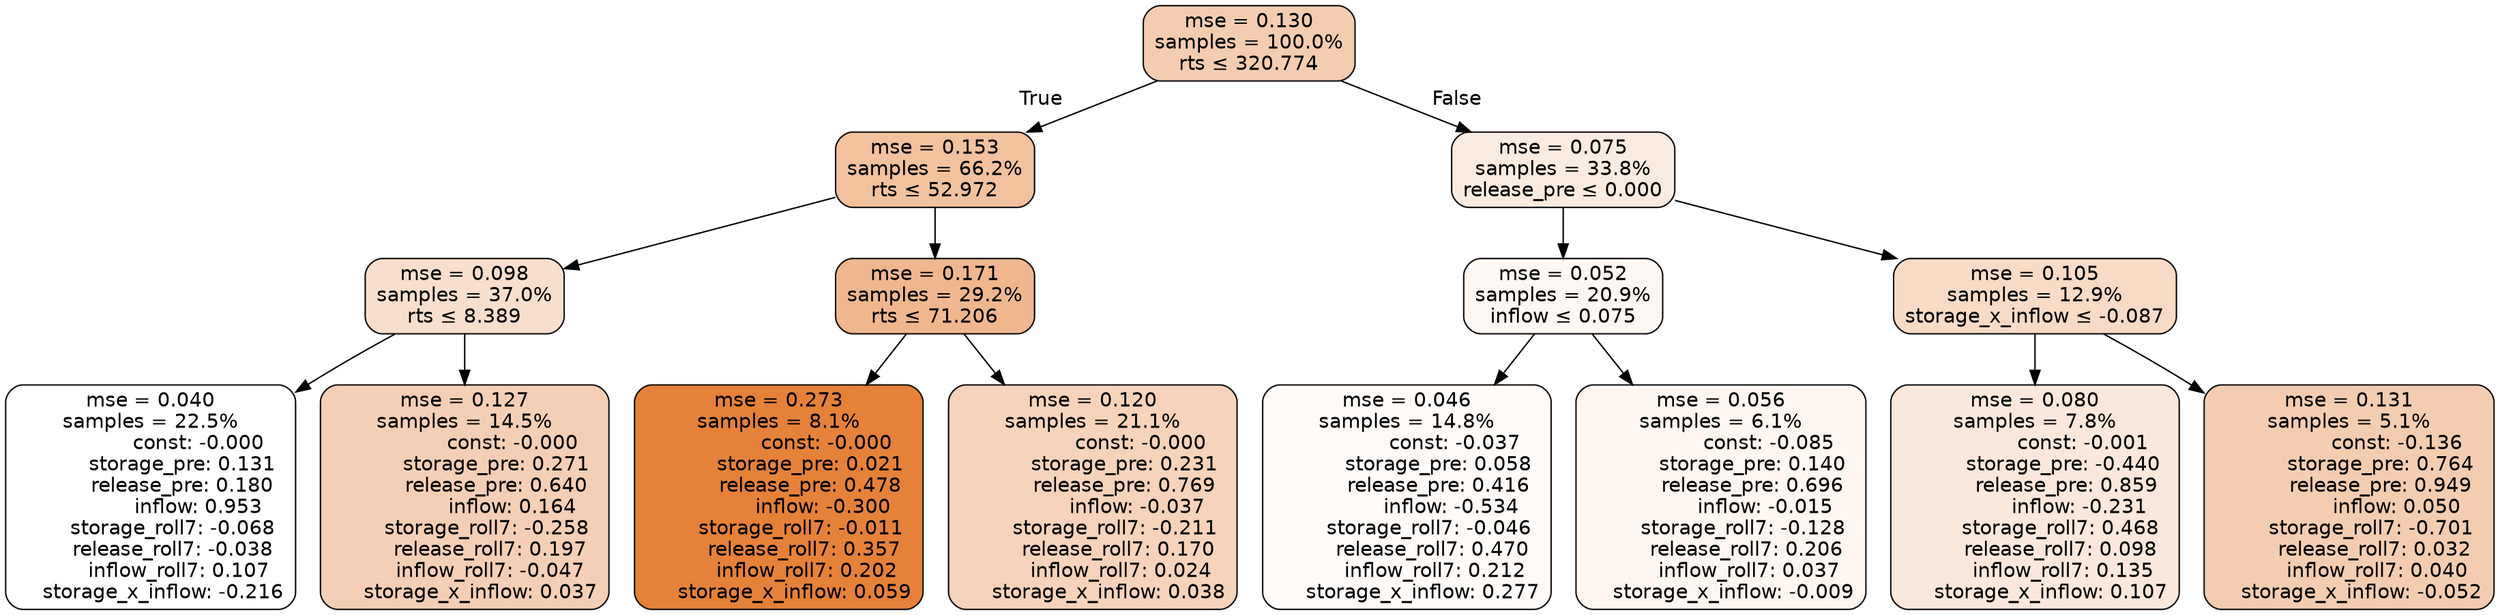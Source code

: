 digraph tree {
bgcolor="transparent"
node [shape=rectangle, style="filled, rounded", color="black", fontname=helvetica] ;
edge [fontname=helvetica] ;
	"0" [label="mse = 0.130
samples = 100.0%
rts &le; 320.774", fillcolor="#f4cdb1"]
	"1" [label="mse = 0.153
samples = 66.2%
rts &le; 52.972", fillcolor="#f2c19e"]
	"2" [label="mse = 0.098
samples = 37.0%
rts &le; 8.389", fillcolor="#f8dfcd"]
	"3" [label="mse = 0.040
samples = 22.5%
               const: -0.000
          storage_pre: 0.131
          release_pre: 0.180
               inflow: 0.953
       storage_roll7: -0.068
       release_roll7: -0.038
         inflow_roll7: 0.107
    storage_x_inflow: -0.216", fillcolor="#ffffff"]
	"4" [label="mse = 0.127
samples = 14.5%
               const: -0.000
          storage_pre: 0.271
          release_pre: 0.640
               inflow: 0.164
       storage_roll7: -0.258
        release_roll7: 0.197
        inflow_roll7: -0.047
     storage_x_inflow: 0.037", fillcolor="#f5cfb5"]
	"5" [label="mse = 0.171
samples = 29.2%
rts &le; 71.206", fillcolor="#f0b78f"]
	"6" [label="mse = 0.273
samples = 8.1%
               const: -0.000
          storage_pre: 0.021
          release_pre: 0.478
              inflow: -0.300
       storage_roll7: -0.011
        release_roll7: 0.357
         inflow_roll7: 0.202
     storage_x_inflow: 0.059", fillcolor="#e58139"]
	"7" [label="mse = 0.120
samples = 21.1%
               const: -0.000
          storage_pre: 0.231
          release_pre: 0.769
              inflow: -0.037
       storage_roll7: -0.211
        release_roll7: 0.170
         inflow_roll7: 0.024
     storage_x_inflow: 0.038", fillcolor="#f6d3ba"]
	"8" [label="mse = 0.075
samples = 33.8%
release_pre &le; 0.000", fillcolor="#faebe0"]
	"9" [label="mse = 0.052
samples = 20.9%
inflow &le; 0.075", fillcolor="#fdf8f4"]
	"10" [label="mse = 0.046
samples = 14.8%
               const: -0.037
          storage_pre: 0.058
          release_pre: 0.416
              inflow: -0.534
       storage_roll7: -0.046
        release_roll7: 0.470
         inflow_roll7: 0.212
     storage_x_inflow: 0.277", fillcolor="#fefbf9"]
	"11" [label="mse = 0.056
samples = 6.1%
               const: -0.085
          storage_pre: 0.140
          release_pre: 0.696
              inflow: -0.015
       storage_roll7: -0.128
        release_roll7: 0.206
         inflow_roll7: 0.037
    storage_x_inflow: -0.009", fillcolor="#fdf6f1"]
	"12" [label="mse = 0.105
samples = 12.9%
storage_x_inflow &le; -0.087", fillcolor="#f7dbc7"]
	"13" [label="mse = 0.080
samples = 7.8%
               const: -0.001
         storage_pre: -0.440
          release_pre: 0.859
              inflow: -0.231
        storage_roll7: 0.468
        release_roll7: 0.098
         inflow_roll7: 0.135
     storage_x_inflow: 0.107", fillcolor="#fae8dc"]
	"14" [label="mse = 0.131
samples = 5.1%
               const: -0.136
          storage_pre: 0.764
          release_pre: 0.949
               inflow: 0.050
       storage_roll7: -0.701
        release_roll7: 0.032
         inflow_roll7: 0.040
    storage_x_inflow: -0.052", fillcolor="#f4cdb1"]

	"0" -> "1" [labeldistance=2.5, labelangle=45, headlabel="True"]
	"1" -> "2"
	"2" -> "3"
	"2" -> "4"
	"1" -> "5"
	"5" -> "6"
	"5" -> "7"
	"0" -> "8" [labeldistance=2.5, labelangle=-45, headlabel="False"]
	"8" -> "9"
	"9" -> "10"
	"9" -> "11"
	"8" -> "12"
	"12" -> "13"
	"12" -> "14"
}